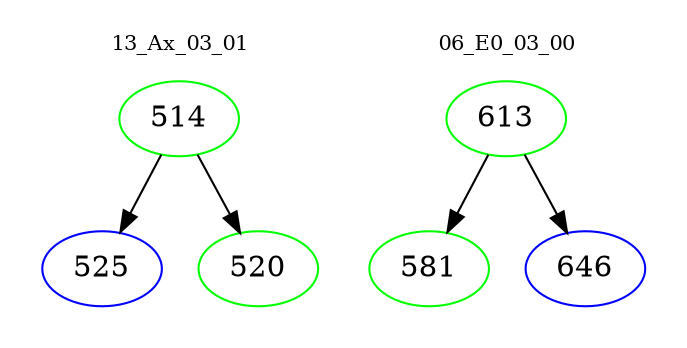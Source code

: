 digraph{
subgraph cluster_0 {
color = white
label = "13_Ax_03_01";
fontsize=10;
T0_514 [label="514", color="green"]
T0_514 -> T0_525 [color="black"]
T0_525 [label="525", color="blue"]
T0_514 -> T0_520 [color="black"]
T0_520 [label="520", color="green"]
}
subgraph cluster_1 {
color = white
label = "06_E0_03_00";
fontsize=10;
T1_613 [label="613", color="green"]
T1_613 -> T1_581 [color="black"]
T1_581 [label="581", color="green"]
T1_613 -> T1_646 [color="black"]
T1_646 [label="646", color="blue"]
}
}
